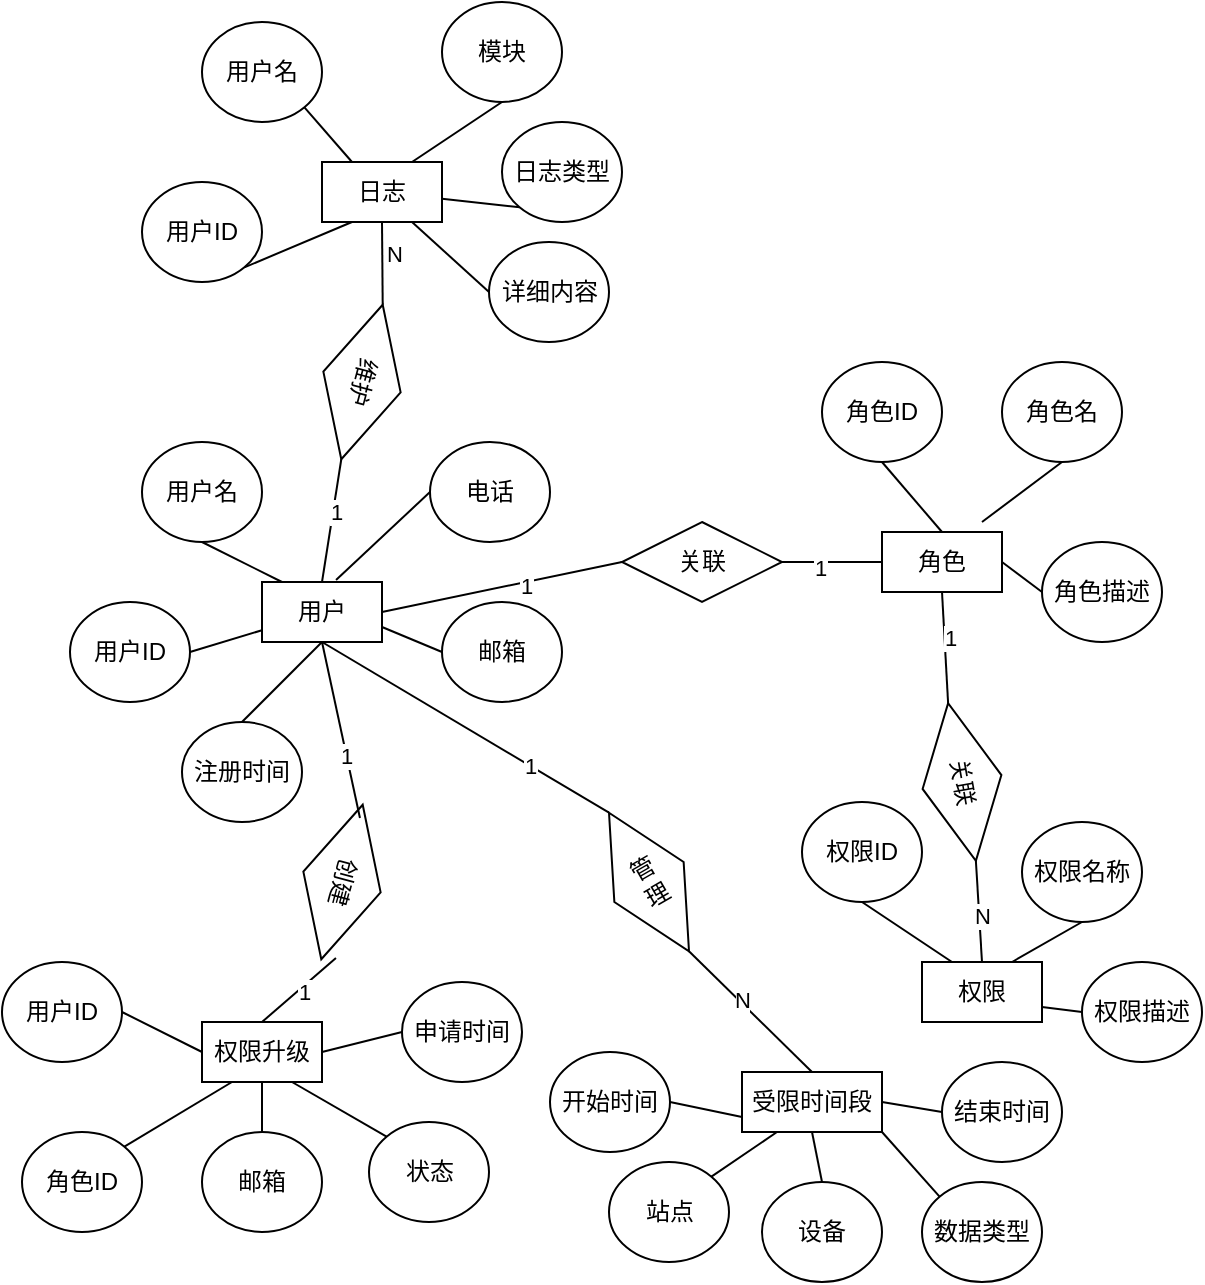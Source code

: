 <mxfile version="22.1.0" type="github">
  <diagram name="第 1 页" id="bE0YgNWVejIBop6zJ2af">
    <mxGraphModel dx="1434" dy="1941" grid="1" gridSize="10" guides="1" tooltips="1" connect="1" arrows="1" fold="1" page="1" pageScale="1" pageWidth="827" pageHeight="1169" math="0" shadow="0">
      <root>
        <mxCell id="0" />
        <mxCell id="1" parent="0" />
        <mxCell id="Lj6HUYgbdcglg7Dd-NL7-29" style="rounded=0;orthogonalLoop=1;jettySize=auto;html=1;exitX=1;exitY=0.5;exitDx=0;exitDy=0;entryX=0;entryY=0.5;entryDx=0;entryDy=0;endArrow=none;endFill=0;" edge="1" parent="1" source="Lj6HUYgbdcglg7Dd-NL7-1" target="Lj6HUYgbdcglg7Dd-NL7-11">
          <mxGeometry relative="1" as="geometry" />
        </mxCell>
        <mxCell id="Lj6HUYgbdcglg7Dd-NL7-39" value="1" style="edgeLabel;html=1;align=center;verticalAlign=middle;resizable=0;points=[];" vertex="1" connectable="0" parent="Lj6HUYgbdcglg7Dd-NL7-29">
          <mxGeometry x="0.193" y="-2" relative="1" as="geometry">
            <mxPoint as="offset" />
          </mxGeometry>
        </mxCell>
        <mxCell id="Lj6HUYgbdcglg7Dd-NL7-89" style="rounded=0;orthogonalLoop=1;jettySize=auto;html=1;exitX=0.5;exitY=1;exitDx=0;exitDy=0;entryX=0.5;entryY=0;entryDx=0;entryDy=0;endArrow=none;endFill=0;" edge="1" parent="1" source="Lj6HUYgbdcglg7Dd-NL7-1" target="Lj6HUYgbdcglg7Dd-NL7-87">
          <mxGeometry relative="1" as="geometry" />
        </mxCell>
        <mxCell id="Lj6HUYgbdcglg7Dd-NL7-96" value="1" style="edgeLabel;html=1;align=center;verticalAlign=middle;resizable=0;points=[];" vertex="1" connectable="0" parent="Lj6HUYgbdcglg7Dd-NL7-89">
          <mxGeometry x="0.448" relative="1" as="geometry">
            <mxPoint as="offset" />
          </mxGeometry>
        </mxCell>
        <mxCell id="Lj6HUYgbdcglg7Dd-NL7-1" value="用户" style="rounded=0;whiteSpace=wrap;html=1;" vertex="1" parent="1">
          <mxGeometry x="330" y="260" width="60" height="30" as="geometry" />
        </mxCell>
        <mxCell id="Lj6HUYgbdcglg7Dd-NL7-35" style="rounded=0;orthogonalLoop=1;jettySize=auto;html=1;exitX=0.5;exitY=0;exitDx=0;exitDy=0;entryX=0.5;entryY=1;entryDx=0;entryDy=0;endArrow=none;endFill=0;" edge="1" parent="1" source="Lj6HUYgbdcglg7Dd-NL7-6" target="Lj6HUYgbdcglg7Dd-NL7-1">
          <mxGeometry relative="1" as="geometry" />
        </mxCell>
        <mxCell id="Lj6HUYgbdcglg7Dd-NL7-6" value="注册时间" style="ellipse;whiteSpace=wrap;html=1;" vertex="1" parent="1">
          <mxGeometry x="290" y="330" width="60" height="50" as="geometry" />
        </mxCell>
        <mxCell id="Lj6HUYgbdcglg7Dd-NL7-34" style="rounded=0;orthogonalLoop=1;jettySize=auto;html=1;exitX=1;exitY=0.5;exitDx=0;exitDy=0;endArrow=none;endFill=0;" edge="1" parent="1" source="Lj6HUYgbdcglg7Dd-NL7-7" target="Lj6HUYgbdcglg7Dd-NL7-1">
          <mxGeometry relative="1" as="geometry" />
        </mxCell>
        <mxCell id="Lj6HUYgbdcglg7Dd-NL7-7" value="用户ID" style="ellipse;whiteSpace=wrap;html=1;" vertex="1" parent="1">
          <mxGeometry x="234" y="270" width="60" height="50" as="geometry" />
        </mxCell>
        <mxCell id="Lj6HUYgbdcglg7Dd-NL7-8" value="用户名" style="ellipse;whiteSpace=wrap;html=1;" vertex="1" parent="1">
          <mxGeometry x="270" y="190" width="60" height="50" as="geometry" />
        </mxCell>
        <mxCell id="Lj6HUYgbdcglg7Dd-NL7-9" value="电话" style="ellipse;whiteSpace=wrap;html=1;" vertex="1" parent="1">
          <mxGeometry x="414" y="190" width="60" height="50" as="geometry" />
        </mxCell>
        <mxCell id="Lj6HUYgbdcglg7Dd-NL7-32" style="rounded=0;orthogonalLoop=1;jettySize=auto;html=1;exitX=0;exitY=0.5;exitDx=0;exitDy=0;entryX=1;entryY=0.75;entryDx=0;entryDy=0;endArrow=none;endFill=0;" edge="1" parent="1" source="Lj6HUYgbdcglg7Dd-NL7-10" target="Lj6HUYgbdcglg7Dd-NL7-1">
          <mxGeometry relative="1" as="geometry" />
        </mxCell>
        <mxCell id="Lj6HUYgbdcglg7Dd-NL7-10" value="邮箱" style="ellipse;whiteSpace=wrap;html=1;" vertex="1" parent="1">
          <mxGeometry x="420" y="270" width="60" height="50" as="geometry" />
        </mxCell>
        <mxCell id="Lj6HUYgbdcglg7Dd-NL7-30" style="rounded=0;orthogonalLoop=1;jettySize=auto;html=1;exitX=1;exitY=0.5;exitDx=0;exitDy=0;entryX=0;entryY=0.5;entryDx=0;entryDy=0;endArrow=none;endFill=0;" edge="1" parent="1" source="Lj6HUYgbdcglg7Dd-NL7-11" target="Lj6HUYgbdcglg7Dd-NL7-13">
          <mxGeometry relative="1" as="geometry" />
        </mxCell>
        <mxCell id="Lj6HUYgbdcglg7Dd-NL7-40" value="1" style="edgeLabel;html=1;align=center;verticalAlign=middle;resizable=0;points=[];" vertex="1" connectable="0" parent="Lj6HUYgbdcglg7Dd-NL7-30">
          <mxGeometry x="-0.234" y="-3" relative="1" as="geometry">
            <mxPoint as="offset" />
          </mxGeometry>
        </mxCell>
        <mxCell id="Lj6HUYgbdcglg7Dd-NL7-11" value="关联" style="rhombus;whiteSpace=wrap;html=1;" vertex="1" parent="1">
          <mxGeometry x="510" y="230" width="80" height="40" as="geometry" />
        </mxCell>
        <mxCell id="Lj6HUYgbdcglg7Dd-NL7-43" style="rounded=0;orthogonalLoop=1;jettySize=auto;html=1;exitX=0.5;exitY=1;exitDx=0;exitDy=0;entryX=0;entryY=0.5;entryDx=0;entryDy=0;endArrow=none;endFill=0;" edge="1" parent="1" source="Lj6HUYgbdcglg7Dd-NL7-13" target="Lj6HUYgbdcglg7Dd-NL7-42">
          <mxGeometry relative="1" as="geometry" />
        </mxCell>
        <mxCell id="Lj6HUYgbdcglg7Dd-NL7-45" value="1" style="edgeLabel;html=1;align=center;verticalAlign=middle;resizable=0;points=[];" vertex="1" connectable="0" parent="Lj6HUYgbdcglg7Dd-NL7-43">
          <mxGeometry x="-0.168" y="2" relative="1" as="geometry">
            <mxPoint as="offset" />
          </mxGeometry>
        </mxCell>
        <mxCell id="Lj6HUYgbdcglg7Dd-NL7-13" value="角色" style="rounded=0;whiteSpace=wrap;html=1;" vertex="1" parent="1">
          <mxGeometry x="640" y="235" width="60" height="30" as="geometry" />
        </mxCell>
        <mxCell id="Lj6HUYgbdcglg7Dd-NL7-21" style="rounded=0;orthogonalLoop=1;jettySize=auto;html=1;exitX=0.5;exitY=1;exitDx=0;exitDy=0;entryX=0.5;entryY=0;entryDx=0;entryDy=0;endArrow=none;endFill=0;" edge="1" parent="1" source="Lj6HUYgbdcglg7Dd-NL7-14" target="Lj6HUYgbdcglg7Dd-NL7-13">
          <mxGeometry relative="1" as="geometry" />
        </mxCell>
        <mxCell id="Lj6HUYgbdcglg7Dd-NL7-14" value="角色ID" style="ellipse;whiteSpace=wrap;html=1;" vertex="1" parent="1">
          <mxGeometry x="610" y="150" width="60" height="50" as="geometry" />
        </mxCell>
        <mxCell id="Lj6HUYgbdcglg7Dd-NL7-25" style="rounded=0;orthogonalLoop=1;jettySize=auto;html=1;exitX=0.5;exitY=1;exitDx=0;exitDy=0;endArrow=none;endFill=0;" edge="1" parent="1" source="Lj6HUYgbdcglg7Dd-NL7-15">
          <mxGeometry relative="1" as="geometry">
            <mxPoint x="690" y="230" as="targetPoint" />
          </mxGeometry>
        </mxCell>
        <mxCell id="Lj6HUYgbdcglg7Dd-NL7-15" value="角色名" style="ellipse;whiteSpace=wrap;html=1;" vertex="1" parent="1">
          <mxGeometry x="700" y="150" width="60" height="50" as="geometry" />
        </mxCell>
        <mxCell id="Lj6HUYgbdcglg7Dd-NL7-23" style="rounded=0;orthogonalLoop=1;jettySize=auto;html=1;exitX=0;exitY=0.5;exitDx=0;exitDy=0;entryX=1;entryY=0.5;entryDx=0;entryDy=0;endArrow=none;endFill=0;" edge="1" parent="1" source="Lj6HUYgbdcglg7Dd-NL7-16" target="Lj6HUYgbdcglg7Dd-NL7-13">
          <mxGeometry relative="1" as="geometry" />
        </mxCell>
        <mxCell id="Lj6HUYgbdcglg7Dd-NL7-16" value="角色描述" style="ellipse;whiteSpace=wrap;html=1;" vertex="1" parent="1">
          <mxGeometry x="720" y="240" width="60" height="50" as="geometry" />
        </mxCell>
        <mxCell id="Lj6HUYgbdcglg7Dd-NL7-44" style="rounded=0;orthogonalLoop=1;jettySize=auto;html=1;exitX=0.5;exitY=0;exitDx=0;exitDy=0;entryX=1;entryY=0.5;entryDx=0;entryDy=0;endArrow=none;endFill=0;" edge="1" parent="1" source="Lj6HUYgbdcglg7Dd-NL7-17" target="Lj6HUYgbdcglg7Dd-NL7-42">
          <mxGeometry relative="1" as="geometry" />
        </mxCell>
        <mxCell id="Lj6HUYgbdcglg7Dd-NL7-46" value="N" style="edgeLabel;html=1;align=center;verticalAlign=middle;resizable=0;points=[];" vertex="1" connectable="0" parent="Lj6HUYgbdcglg7Dd-NL7-44">
          <mxGeometry x="-0.088" y="-1" relative="1" as="geometry">
            <mxPoint as="offset" />
          </mxGeometry>
        </mxCell>
        <mxCell id="Lj6HUYgbdcglg7Dd-NL7-17" value="权限" style="rounded=0;whiteSpace=wrap;html=1;" vertex="1" parent="1">
          <mxGeometry x="660" y="450" width="60" height="30" as="geometry" />
        </mxCell>
        <mxCell id="Lj6HUYgbdcglg7Dd-NL7-26" style="rounded=0;orthogonalLoop=1;jettySize=auto;html=1;exitX=0.5;exitY=1;exitDx=0;exitDy=0;entryX=0.25;entryY=0;entryDx=0;entryDy=0;endArrow=none;endFill=0;" edge="1" parent="1" source="Lj6HUYgbdcglg7Dd-NL7-18" target="Lj6HUYgbdcglg7Dd-NL7-17">
          <mxGeometry relative="1" as="geometry" />
        </mxCell>
        <mxCell id="Lj6HUYgbdcglg7Dd-NL7-18" value="权限ID" style="ellipse;whiteSpace=wrap;html=1;" vertex="1" parent="1">
          <mxGeometry x="600" y="370" width="60" height="50" as="geometry" />
        </mxCell>
        <mxCell id="Lj6HUYgbdcglg7Dd-NL7-27" style="rounded=0;orthogonalLoop=1;jettySize=auto;html=1;exitX=0.5;exitY=1;exitDx=0;exitDy=0;entryX=0.75;entryY=0;entryDx=0;entryDy=0;endArrow=none;endFill=0;" edge="1" parent="1" source="Lj6HUYgbdcglg7Dd-NL7-19" target="Lj6HUYgbdcglg7Dd-NL7-17">
          <mxGeometry relative="1" as="geometry" />
        </mxCell>
        <mxCell id="Lj6HUYgbdcglg7Dd-NL7-19" value="权限名称" style="ellipse;whiteSpace=wrap;html=1;" vertex="1" parent="1">
          <mxGeometry x="710" y="380" width="60" height="50" as="geometry" />
        </mxCell>
        <mxCell id="Lj6HUYgbdcglg7Dd-NL7-28" style="rounded=0;orthogonalLoop=1;jettySize=auto;html=1;exitX=0;exitY=0.5;exitDx=0;exitDy=0;entryX=1;entryY=0.75;entryDx=0;entryDy=0;endArrow=none;endFill=0;" edge="1" parent="1" source="Lj6HUYgbdcglg7Dd-NL7-20" target="Lj6HUYgbdcglg7Dd-NL7-17">
          <mxGeometry relative="1" as="geometry" />
        </mxCell>
        <mxCell id="Lj6HUYgbdcglg7Dd-NL7-20" value="权限描述" style="ellipse;whiteSpace=wrap;html=1;" vertex="1" parent="1">
          <mxGeometry x="740" y="450" width="60" height="50" as="geometry" />
        </mxCell>
        <mxCell id="Lj6HUYgbdcglg7Dd-NL7-31" style="rounded=0;orthogonalLoop=1;jettySize=auto;html=1;exitX=0;exitY=0.5;exitDx=0;exitDy=0;entryX=0.617;entryY=-0.033;entryDx=0;entryDy=0;entryPerimeter=0;endArrow=none;endFill=0;" edge="1" parent="1" source="Lj6HUYgbdcglg7Dd-NL7-9" target="Lj6HUYgbdcglg7Dd-NL7-1">
          <mxGeometry relative="1" as="geometry" />
        </mxCell>
        <mxCell id="Lj6HUYgbdcglg7Dd-NL7-33" style="rounded=0;orthogonalLoop=1;jettySize=auto;html=1;exitX=0.5;exitY=1;exitDx=0;exitDy=0;endArrow=none;endFill=0;" edge="1" parent="1" source="Lj6HUYgbdcglg7Dd-NL7-8">
          <mxGeometry relative="1" as="geometry">
            <mxPoint x="340" y="260" as="targetPoint" />
          </mxGeometry>
        </mxCell>
        <mxCell id="Lj6HUYgbdcglg7Dd-NL7-42" value="关联" style="rhombus;whiteSpace=wrap;html=1;rotation=80;" vertex="1" parent="1">
          <mxGeometry x="640" y="340" width="80" height="40" as="geometry" />
        </mxCell>
        <mxCell id="Lj6HUYgbdcglg7Dd-NL7-48" value="权限升级" style="rounded=0;whiteSpace=wrap;html=1;" vertex="1" parent="1">
          <mxGeometry x="300" y="480" width="60" height="30" as="geometry" />
        </mxCell>
        <mxCell id="Lj6HUYgbdcglg7Dd-NL7-50" value="创建" style="rhombus;whiteSpace=wrap;html=1;rotation=105;" vertex="1" parent="1">
          <mxGeometry x="330" y="390" width="80" height="40" as="geometry" />
        </mxCell>
        <mxCell id="Lj6HUYgbdcglg7Dd-NL7-51" style="rounded=0;orthogonalLoop=1;jettySize=auto;html=1;exitX=0.5;exitY=1;exitDx=0;exitDy=0;entryX=0.085;entryY=0.49;entryDx=0;entryDy=0;entryPerimeter=0;endArrow=none;endFill=0;" edge="1" parent="1" source="Lj6HUYgbdcglg7Dd-NL7-1" target="Lj6HUYgbdcglg7Dd-NL7-50">
          <mxGeometry relative="1" as="geometry" />
        </mxCell>
        <mxCell id="Lj6HUYgbdcglg7Dd-NL7-53" value="1" style="edgeLabel;html=1;align=center;verticalAlign=middle;resizable=0;points=[];" vertex="1" connectable="0" parent="Lj6HUYgbdcglg7Dd-NL7-51">
          <mxGeometry x="0.289" relative="1" as="geometry">
            <mxPoint as="offset" />
          </mxGeometry>
        </mxCell>
        <mxCell id="Lj6HUYgbdcglg7Dd-NL7-52" style="rounded=0;orthogonalLoop=1;jettySize=auto;html=1;exitX=0.5;exitY=0;exitDx=0;exitDy=0;entryX=0.969;entryY=0.327;entryDx=0;entryDy=0;entryPerimeter=0;endArrow=none;endFill=0;" edge="1" parent="1" source="Lj6HUYgbdcglg7Dd-NL7-48" target="Lj6HUYgbdcglg7Dd-NL7-50">
          <mxGeometry relative="1" as="geometry" />
        </mxCell>
        <mxCell id="Lj6HUYgbdcglg7Dd-NL7-54" value="1" style="edgeLabel;html=1;align=center;verticalAlign=middle;resizable=0;points=[];" vertex="1" connectable="0" parent="Lj6HUYgbdcglg7Dd-NL7-52">
          <mxGeometry x="0.073" y="-2" relative="1" as="geometry">
            <mxPoint as="offset" />
          </mxGeometry>
        </mxCell>
        <mxCell id="Lj6HUYgbdcglg7Dd-NL7-62" style="rounded=0;orthogonalLoop=1;jettySize=auto;html=1;exitX=1;exitY=0.5;exitDx=0;exitDy=0;entryX=0;entryY=0.5;entryDx=0;entryDy=0;endArrow=none;endFill=0;" edge="1" parent="1" source="Lj6HUYgbdcglg7Dd-NL7-55" target="Lj6HUYgbdcglg7Dd-NL7-48">
          <mxGeometry relative="1" as="geometry" />
        </mxCell>
        <mxCell id="Lj6HUYgbdcglg7Dd-NL7-55" value="用户ID" style="ellipse;whiteSpace=wrap;html=1;" vertex="1" parent="1">
          <mxGeometry x="200" y="450" width="60" height="50" as="geometry" />
        </mxCell>
        <mxCell id="Lj6HUYgbdcglg7Dd-NL7-65" style="rounded=0;orthogonalLoop=1;jettySize=auto;html=1;exitX=1;exitY=0;exitDx=0;exitDy=0;entryX=0.25;entryY=1;entryDx=0;entryDy=0;endArrow=none;endFill=0;" edge="1" parent="1" source="Lj6HUYgbdcglg7Dd-NL7-58" target="Lj6HUYgbdcglg7Dd-NL7-48">
          <mxGeometry relative="1" as="geometry" />
        </mxCell>
        <mxCell id="Lj6HUYgbdcglg7Dd-NL7-58" value="角色ID" style="ellipse;whiteSpace=wrap;html=1;" vertex="1" parent="1">
          <mxGeometry x="210" y="535" width="60" height="50" as="geometry" />
        </mxCell>
        <mxCell id="Lj6HUYgbdcglg7Dd-NL7-64" style="rounded=0;orthogonalLoop=1;jettySize=auto;html=1;exitX=0.5;exitY=0;exitDx=0;exitDy=0;endArrow=none;endFill=0;" edge="1" parent="1" source="Lj6HUYgbdcglg7Dd-NL7-59">
          <mxGeometry relative="1" as="geometry">
            <mxPoint x="330" y="510" as="targetPoint" />
          </mxGeometry>
        </mxCell>
        <mxCell id="Lj6HUYgbdcglg7Dd-NL7-59" value="邮箱" style="ellipse;whiteSpace=wrap;html=1;" vertex="1" parent="1">
          <mxGeometry x="300" y="535" width="60" height="50" as="geometry" />
        </mxCell>
        <mxCell id="Lj6HUYgbdcglg7Dd-NL7-66" style="rounded=0;orthogonalLoop=1;jettySize=auto;html=1;exitX=0;exitY=0;exitDx=0;exitDy=0;entryX=0.75;entryY=1;entryDx=0;entryDy=0;endArrow=none;endFill=0;" edge="1" parent="1" source="Lj6HUYgbdcglg7Dd-NL7-60" target="Lj6HUYgbdcglg7Dd-NL7-48">
          <mxGeometry relative="1" as="geometry" />
        </mxCell>
        <mxCell id="Lj6HUYgbdcglg7Dd-NL7-60" value="状态" style="ellipse;whiteSpace=wrap;html=1;" vertex="1" parent="1">
          <mxGeometry x="383.5" y="530" width="60" height="50" as="geometry" />
        </mxCell>
        <mxCell id="Lj6HUYgbdcglg7Dd-NL7-67" style="rounded=0;orthogonalLoop=1;jettySize=auto;html=1;exitX=0;exitY=0.5;exitDx=0;exitDy=0;entryX=1;entryY=0.5;entryDx=0;entryDy=0;endArrow=none;endFill=0;" edge="1" parent="1" source="Lj6HUYgbdcglg7Dd-NL7-61" target="Lj6HUYgbdcglg7Dd-NL7-48">
          <mxGeometry relative="1" as="geometry" />
        </mxCell>
        <mxCell id="Lj6HUYgbdcglg7Dd-NL7-61" value="申请时间" style="ellipse;whiteSpace=wrap;html=1;" vertex="1" parent="1">
          <mxGeometry x="400" y="460" width="60" height="50" as="geometry" />
        </mxCell>
        <mxCell id="Lj6HUYgbdcglg7Dd-NL7-82" style="rounded=0;orthogonalLoop=1;jettySize=auto;html=1;exitX=1;exitY=0.5;exitDx=0;exitDy=0;entryX=0.5;entryY=0;entryDx=0;entryDy=0;endArrow=none;endFill=0;" edge="1" parent="1" source="Lj6HUYgbdcglg7Dd-NL7-68" target="Lj6HUYgbdcglg7Dd-NL7-1">
          <mxGeometry relative="1" as="geometry" />
        </mxCell>
        <mxCell id="Lj6HUYgbdcglg7Dd-NL7-84" value="1" style="edgeLabel;html=1;align=center;verticalAlign=middle;resizable=0;points=[];" vertex="1" connectable="0" parent="Lj6HUYgbdcglg7Dd-NL7-82">
          <mxGeometry x="-0.15" y="1" relative="1" as="geometry">
            <mxPoint as="offset" />
          </mxGeometry>
        </mxCell>
        <mxCell id="Lj6HUYgbdcglg7Dd-NL7-68" value="维护" style="rhombus;whiteSpace=wrap;html=1;rotation=105;" vertex="1" parent="1">
          <mxGeometry x="340" y="140" width="80" height="40" as="geometry" />
        </mxCell>
        <mxCell id="Lj6HUYgbdcglg7Dd-NL7-83" style="rounded=0;orthogonalLoop=1;jettySize=auto;html=1;exitX=0.5;exitY=1;exitDx=0;exitDy=0;entryX=0;entryY=0.5;entryDx=0;entryDy=0;endArrow=none;endFill=0;" edge="1" parent="1" source="Lj6HUYgbdcglg7Dd-NL7-70" target="Lj6HUYgbdcglg7Dd-NL7-68">
          <mxGeometry relative="1" as="geometry" />
        </mxCell>
        <mxCell id="Lj6HUYgbdcglg7Dd-NL7-85" value="N" style="edgeLabel;html=1;align=center;verticalAlign=middle;resizable=0;points=[];" vertex="1" connectable="0" parent="Lj6HUYgbdcglg7Dd-NL7-83">
          <mxGeometry x="-0.189" y="4" relative="1" as="geometry">
            <mxPoint x="2" y="-1" as="offset" />
          </mxGeometry>
        </mxCell>
        <mxCell id="Lj6HUYgbdcglg7Dd-NL7-70" value="日志" style="rounded=0;whiteSpace=wrap;html=1;" vertex="1" parent="1">
          <mxGeometry x="360" y="50" width="60" height="30" as="geometry" />
        </mxCell>
        <mxCell id="Lj6HUYgbdcglg7Dd-NL7-77" style="rounded=0;orthogonalLoop=1;jettySize=auto;html=1;exitX=1;exitY=1;exitDx=0;exitDy=0;entryX=0.25;entryY=1;entryDx=0;entryDy=0;endArrow=none;endFill=0;" edge="1" parent="1" source="Lj6HUYgbdcglg7Dd-NL7-71" target="Lj6HUYgbdcglg7Dd-NL7-70">
          <mxGeometry relative="1" as="geometry" />
        </mxCell>
        <mxCell id="Lj6HUYgbdcglg7Dd-NL7-71" value="用户ID" style="ellipse;whiteSpace=wrap;html=1;" vertex="1" parent="1">
          <mxGeometry x="270" y="60" width="60" height="50" as="geometry" />
        </mxCell>
        <mxCell id="Lj6HUYgbdcglg7Dd-NL7-78" style="rounded=0;orthogonalLoop=1;jettySize=auto;html=1;exitX=1;exitY=1;exitDx=0;exitDy=0;entryX=0.25;entryY=0;entryDx=0;entryDy=0;endArrow=none;endFill=0;" edge="1" parent="1" source="Lj6HUYgbdcglg7Dd-NL7-72" target="Lj6HUYgbdcglg7Dd-NL7-70">
          <mxGeometry relative="1" as="geometry" />
        </mxCell>
        <mxCell id="Lj6HUYgbdcglg7Dd-NL7-72" value="用户名" style="ellipse;whiteSpace=wrap;html=1;" vertex="1" parent="1">
          <mxGeometry x="300" y="-20" width="60" height="50" as="geometry" />
        </mxCell>
        <mxCell id="Lj6HUYgbdcglg7Dd-NL7-79" style="rounded=0;orthogonalLoop=1;jettySize=auto;html=1;exitX=0.5;exitY=1;exitDx=0;exitDy=0;entryX=0.75;entryY=0;entryDx=0;entryDy=0;endArrow=none;endFill=0;" edge="1" parent="1" source="Lj6HUYgbdcglg7Dd-NL7-73" target="Lj6HUYgbdcglg7Dd-NL7-70">
          <mxGeometry relative="1" as="geometry" />
        </mxCell>
        <mxCell id="Lj6HUYgbdcglg7Dd-NL7-73" value="模块" style="ellipse;whiteSpace=wrap;html=1;" vertex="1" parent="1">
          <mxGeometry x="420" y="-30" width="60" height="50" as="geometry" />
        </mxCell>
        <mxCell id="Lj6HUYgbdcglg7Dd-NL7-80" style="rounded=0;orthogonalLoop=1;jettySize=auto;html=1;exitX=0;exitY=1;exitDx=0;exitDy=0;endArrow=none;endFill=0;" edge="1" parent="1" source="Lj6HUYgbdcglg7Dd-NL7-74" target="Lj6HUYgbdcglg7Dd-NL7-70">
          <mxGeometry relative="1" as="geometry" />
        </mxCell>
        <mxCell id="Lj6HUYgbdcglg7Dd-NL7-74" value="日志类型" style="ellipse;whiteSpace=wrap;html=1;" vertex="1" parent="1">
          <mxGeometry x="450" y="30" width="60" height="50" as="geometry" />
        </mxCell>
        <mxCell id="Lj6HUYgbdcglg7Dd-NL7-81" style="rounded=0;orthogonalLoop=1;jettySize=auto;html=1;exitX=0;exitY=0.5;exitDx=0;exitDy=0;entryX=0.75;entryY=1;entryDx=0;entryDy=0;endArrow=none;endFill=0;" edge="1" parent="1" source="Lj6HUYgbdcglg7Dd-NL7-76" target="Lj6HUYgbdcglg7Dd-NL7-70">
          <mxGeometry relative="1" as="geometry" />
        </mxCell>
        <mxCell id="Lj6HUYgbdcglg7Dd-NL7-76" value="详细内容" style="ellipse;whiteSpace=wrap;html=1;" vertex="1" parent="1">
          <mxGeometry x="443.5" y="90" width="60" height="50" as="geometry" />
        </mxCell>
        <mxCell id="Lj6HUYgbdcglg7Dd-NL7-86" value="受限时间段" style="rounded=0;whiteSpace=wrap;html=1;" vertex="1" parent="1">
          <mxGeometry x="570" y="505" width="70" height="30" as="geometry" />
        </mxCell>
        <mxCell id="Lj6HUYgbdcglg7Dd-NL7-90" style="rounded=0;orthogonalLoop=1;jettySize=auto;html=1;exitX=0.5;exitY=1;exitDx=0;exitDy=0;entryX=0.5;entryY=0;entryDx=0;entryDy=0;endArrow=none;endFill=0;" edge="1" parent="1" source="Lj6HUYgbdcglg7Dd-NL7-87" target="Lj6HUYgbdcglg7Dd-NL7-86">
          <mxGeometry relative="1" as="geometry" />
        </mxCell>
        <mxCell id="Lj6HUYgbdcglg7Dd-NL7-97" value="N" style="edgeLabel;html=1;align=center;verticalAlign=middle;resizable=0;points=[];" vertex="1" connectable="0" parent="Lj6HUYgbdcglg7Dd-NL7-90">
          <mxGeometry x="-0.188" relative="1" as="geometry">
            <mxPoint x="1" as="offset" />
          </mxGeometry>
        </mxCell>
        <mxCell id="Lj6HUYgbdcglg7Dd-NL7-87" value="管&lt;br&gt;理" style="rhombus;whiteSpace=wrap;html=1;rotation=-30;" vertex="1" parent="1">
          <mxGeometry x="503.5" y="370" width="40" height="80" as="geometry" />
        </mxCell>
        <mxCell id="Lj6HUYgbdcglg7Dd-NL7-99" style="rounded=0;orthogonalLoop=1;jettySize=auto;html=1;exitX=1;exitY=0;exitDx=0;exitDy=0;entryX=0.25;entryY=1;entryDx=0;entryDy=0;endArrow=none;endFill=0;" edge="1" parent="1" source="Lj6HUYgbdcglg7Dd-NL7-91" target="Lj6HUYgbdcglg7Dd-NL7-86">
          <mxGeometry relative="1" as="geometry" />
        </mxCell>
        <mxCell id="Lj6HUYgbdcglg7Dd-NL7-91" value="站点" style="ellipse;whiteSpace=wrap;html=1;" vertex="1" parent="1">
          <mxGeometry x="503.5" y="550" width="60" height="50" as="geometry" />
        </mxCell>
        <mxCell id="Lj6HUYgbdcglg7Dd-NL7-100" style="rounded=0;orthogonalLoop=1;jettySize=auto;html=1;exitX=0.5;exitY=0;exitDx=0;exitDy=0;entryX=0.5;entryY=1;entryDx=0;entryDy=0;endArrow=none;endFill=0;" edge="1" parent="1" source="Lj6HUYgbdcglg7Dd-NL7-92" target="Lj6HUYgbdcglg7Dd-NL7-86">
          <mxGeometry relative="1" as="geometry" />
        </mxCell>
        <mxCell id="Lj6HUYgbdcglg7Dd-NL7-92" value="设备" style="ellipse;whiteSpace=wrap;html=1;" vertex="1" parent="1">
          <mxGeometry x="580" y="560" width="60" height="50" as="geometry" />
        </mxCell>
        <mxCell id="Lj6HUYgbdcglg7Dd-NL7-101" style="rounded=0;orthogonalLoop=1;jettySize=auto;html=1;exitX=0;exitY=0;exitDx=0;exitDy=0;entryX=1;entryY=1;entryDx=0;entryDy=0;endArrow=none;endFill=0;" edge="1" parent="1" source="Lj6HUYgbdcglg7Dd-NL7-93" target="Lj6HUYgbdcglg7Dd-NL7-86">
          <mxGeometry relative="1" as="geometry" />
        </mxCell>
        <mxCell id="Lj6HUYgbdcglg7Dd-NL7-93" value="数据类型" style="ellipse;whiteSpace=wrap;html=1;" vertex="1" parent="1">
          <mxGeometry x="660" y="560" width="60" height="50" as="geometry" />
        </mxCell>
        <mxCell id="Lj6HUYgbdcglg7Dd-NL7-98" style="rounded=0;orthogonalLoop=1;jettySize=auto;html=1;exitX=1;exitY=0.5;exitDx=0;exitDy=0;entryX=0;entryY=0.75;entryDx=0;entryDy=0;endArrow=none;endFill=0;" edge="1" parent="1" source="Lj6HUYgbdcglg7Dd-NL7-94" target="Lj6HUYgbdcglg7Dd-NL7-86">
          <mxGeometry relative="1" as="geometry" />
        </mxCell>
        <mxCell id="Lj6HUYgbdcglg7Dd-NL7-94" value="开始时间" style="ellipse;whiteSpace=wrap;html=1;" vertex="1" parent="1">
          <mxGeometry x="474" y="495" width="60" height="50" as="geometry" />
        </mxCell>
        <mxCell id="Lj6HUYgbdcglg7Dd-NL7-102" style="rounded=0;orthogonalLoop=1;jettySize=auto;html=1;exitX=0;exitY=0.5;exitDx=0;exitDy=0;entryX=1;entryY=0.5;entryDx=0;entryDy=0;endArrow=none;endFill=0;" edge="1" parent="1" source="Lj6HUYgbdcglg7Dd-NL7-95" target="Lj6HUYgbdcglg7Dd-NL7-86">
          <mxGeometry relative="1" as="geometry" />
        </mxCell>
        <mxCell id="Lj6HUYgbdcglg7Dd-NL7-95" value="结束时间" style="ellipse;whiteSpace=wrap;html=1;" vertex="1" parent="1">
          <mxGeometry x="670" y="500" width="60" height="50" as="geometry" />
        </mxCell>
      </root>
    </mxGraphModel>
  </diagram>
</mxfile>
